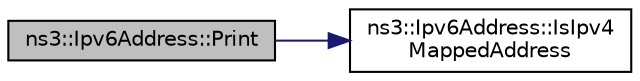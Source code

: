 digraph "ns3::Ipv6Address::Print"
{
 // LATEX_PDF_SIZE
  edge [fontname="Helvetica",fontsize="10",labelfontname="Helvetica",labelfontsize="10"];
  node [fontname="Helvetica",fontsize="10",shape=record];
  rankdir="LR";
  Node1 [label="ns3::Ipv6Address::Print",height=0.2,width=0.4,color="black", fillcolor="grey75", style="filled", fontcolor="black",tooltip="Print this address to the given output stream."];
  Node1 -> Node2 [color="midnightblue",fontsize="10",style="solid",fontname="Helvetica"];
  Node2 [label="ns3::Ipv6Address::IsIpv4\lMappedAddress",height=0.2,width=0.4,color="black", fillcolor="white", style="filled",URL="$classns3_1_1_ipv6_address.html#a74693fb4379303d46b6938f85931e6b9",tooltip="If the address is an IPv4-mapped address."];
}
